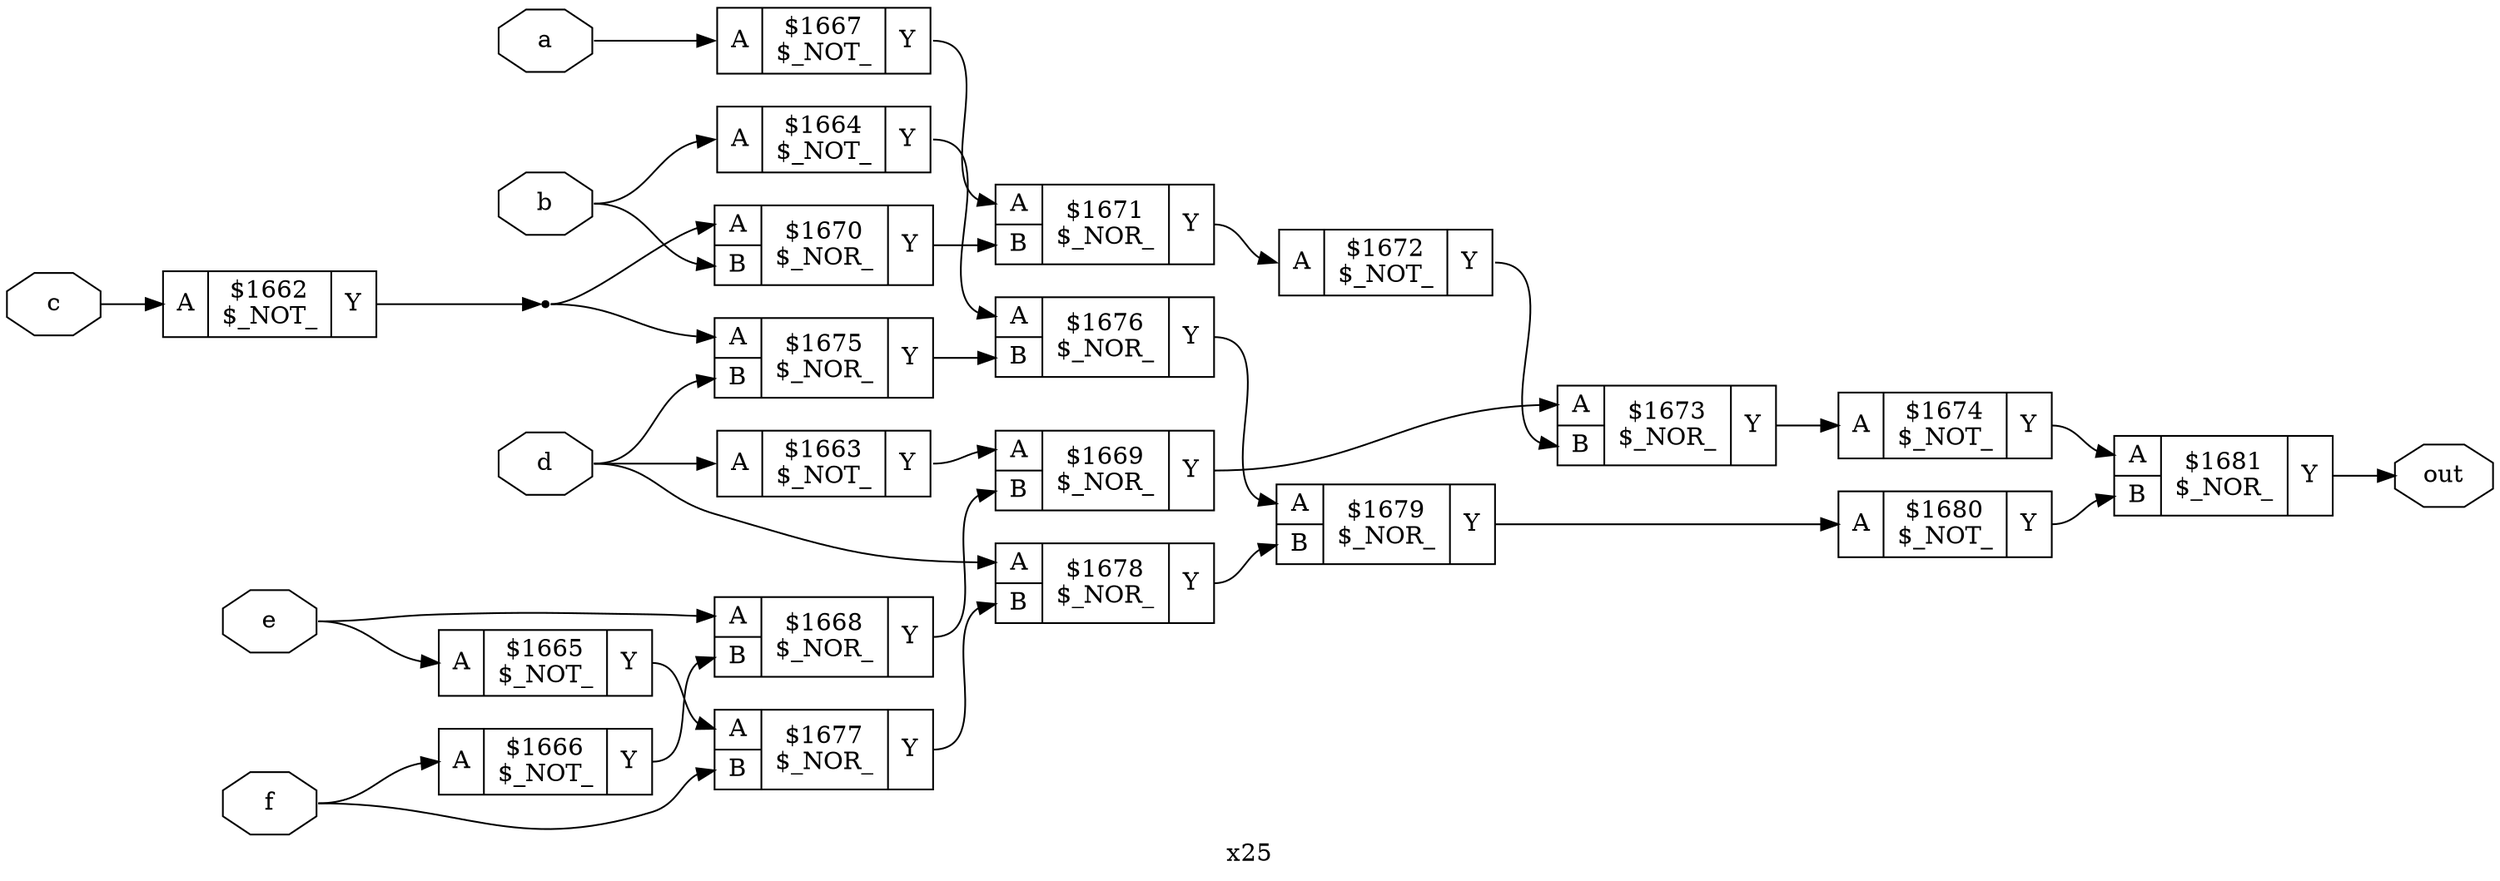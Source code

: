 digraph "x25" {
label="x25";
rankdir="LR";
remincross=true;
n20 [ shape=octagon, label="a", color="black", fontcolor="black" ];
n21 [ shape=octagon, label="b", color="black", fontcolor="black" ];
n22 [ shape=octagon, label="c", color="black", fontcolor="black" ];
n23 [ shape=octagon, label="d", color="black", fontcolor="black" ];
n24 [ shape=octagon, label="e", color="black", fontcolor="black" ];
n25 [ shape=octagon, label="f", color="black", fontcolor="black" ];
n26 [ shape=octagon, label="out", color="black", fontcolor="black" ];
c29 [ shape=record, label="{{<p27> A}|$1662\n$_NOT_|{<p28> Y}}" ];
c30 [ shape=record, label="{{<p27> A}|$1663\n$_NOT_|{<p28> Y}}" ];
c31 [ shape=record, label="{{<p27> A}|$1664\n$_NOT_|{<p28> Y}}" ];
c32 [ shape=record, label="{{<p27> A}|$1665\n$_NOT_|{<p28> Y}}" ];
c33 [ shape=record, label="{{<p27> A}|$1666\n$_NOT_|{<p28> Y}}" ];
c34 [ shape=record, label="{{<p27> A}|$1667\n$_NOT_|{<p28> Y}}" ];
c36 [ shape=record, label="{{<p27> A|<p35> B}|$1668\n$_NOR_|{<p28> Y}}" ];
c37 [ shape=record, label="{{<p27> A|<p35> B}|$1669\n$_NOR_|{<p28> Y}}" ];
c38 [ shape=record, label="{{<p27> A|<p35> B}|$1670\n$_NOR_|{<p28> Y}}" ];
c39 [ shape=record, label="{{<p27> A|<p35> B}|$1671\n$_NOR_|{<p28> Y}}" ];
c40 [ shape=record, label="{{<p27> A}|$1672\n$_NOT_|{<p28> Y}}" ];
c41 [ shape=record, label="{{<p27> A|<p35> B}|$1673\n$_NOR_|{<p28> Y}}" ];
c42 [ shape=record, label="{{<p27> A}|$1674\n$_NOT_|{<p28> Y}}" ];
c43 [ shape=record, label="{{<p27> A|<p35> B}|$1675\n$_NOR_|{<p28> Y}}" ];
c44 [ shape=record, label="{{<p27> A|<p35> B}|$1676\n$_NOR_|{<p28> Y}}" ];
c45 [ shape=record, label="{{<p27> A|<p35> B}|$1677\n$_NOR_|{<p28> Y}}" ];
c46 [ shape=record, label="{{<p27> A|<p35> B}|$1678\n$_NOR_|{<p28> Y}}" ];
c47 [ shape=record, label="{{<p27> A|<p35> B}|$1679\n$_NOR_|{<p28> Y}}" ];
c48 [ shape=record, label="{{<p27> A}|$1680\n$_NOT_|{<p28> Y}}" ];
c49 [ shape=record, label="{{<p27> A|<p35> B}|$1681\n$_NOR_|{<p28> Y}}" ];
c31:p28:e -> c44:p27:w [color="black", label=""];
c41:p28:e -> c42:p27:w [color="black", label=""];
c42:p28:e -> c49:p27:w [color="black", label=""];
c43:p28:e -> c44:p35:w [color="black", label=""];
c44:p28:e -> c47:p27:w [color="black", label=""];
c45:p28:e -> c46:p35:w [color="black", label=""];
c46:p28:e -> c47:p35:w [color="black", label=""];
c47:p28:e -> c48:p27:w [color="black", label=""];
c48:p28:e -> c49:p35:w [color="black", label=""];
n18 [ shape=point ];
c29:p28:e -> n18:w [color="black", label=""];
n18:e -> c38:p27:w [color="black", label=""];
n18:e -> c43:p27:w [color="black", label=""];
c30:p28:e -> c37:p27:w [color="black", label=""];
c32:p28:e -> c45:p27:w [color="black", label=""];
n20:e -> c34:p27:w [color="black", label=""];
n21:e -> c31:p27:w [color="black", label=""];
n21:e -> c38:p35:w [color="black", label=""];
n22:e -> c29:p27:w [color="black", label=""];
n23:e -> c30:p27:w [color="black", label=""];
n23:e -> c43:p35:w [color="black", label=""];
n23:e -> c46:p27:w [color="black", label=""];
n24:e -> c32:p27:w [color="black", label=""];
n24:e -> c36:p27:w [color="black", label=""];
n25:e -> c33:p27:w [color="black", label=""];
n25:e -> c45:p35:w [color="black", label=""];
c49:p28:e -> n26:w [color="black", label=""];
c33:p28:e -> c36:p35:w [color="black", label=""];
c34:p28:e -> c39:p27:w [color="black", label=""];
c36:p28:e -> c37:p35:w [color="black", label=""];
c37:p28:e -> c41:p27:w [color="black", label=""];
c38:p28:e -> c39:p35:w [color="black", label=""];
c39:p28:e -> c40:p27:w [color="black", label=""];
c40:p28:e -> c41:p35:w [color="black", label=""];
}
